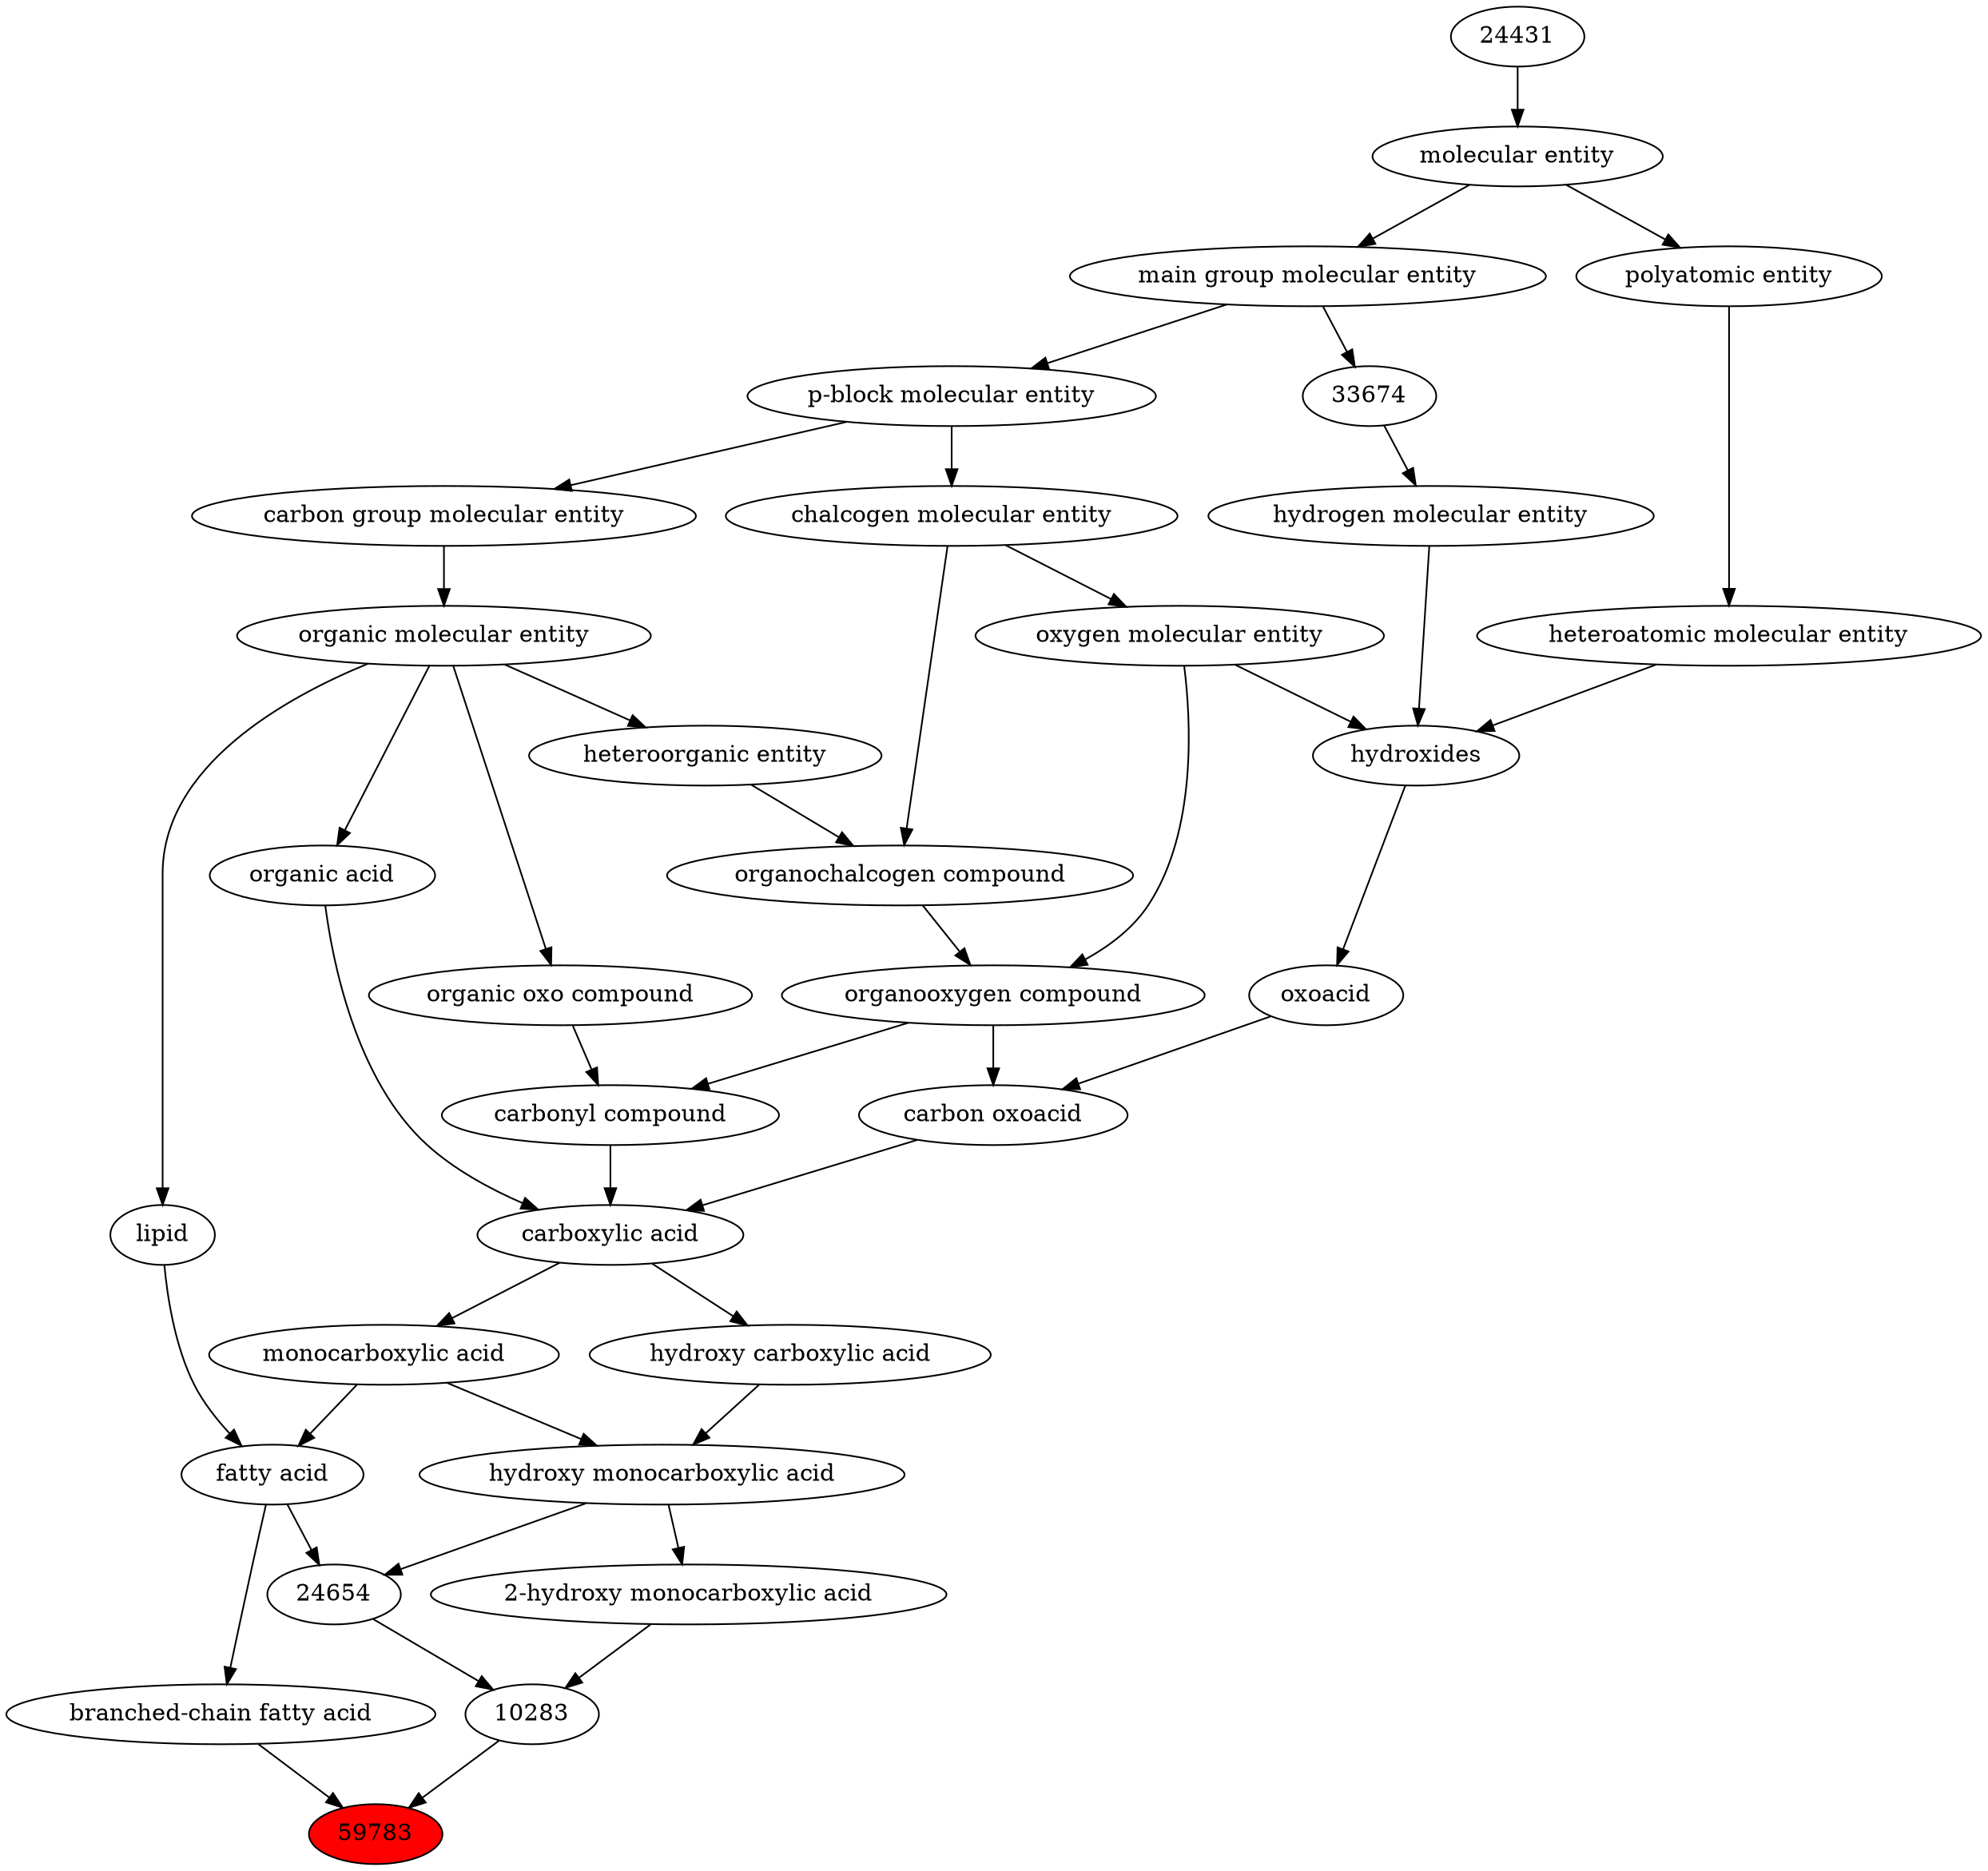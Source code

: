 digraph tree{ 
59783 [label="59783" fillcolor=red style=filled]
35819 -> 59783
10283 -> 59783
35819 [label="branched-chain fatty acid"]
35366 -> 35819
10283 [label="10283"]
24654 -> 10283
49302 -> 10283
35366 [label="fatty acid"]
25384 -> 35366
18059 -> 35366
24654 [label="24654"]
35868 -> 24654
35366 -> 24654
49302 [label="2-hydroxy monocarboxylic acid"]
35868 -> 49302
25384 [label="monocarboxylic acid"]
33575 -> 25384
18059 [label="lipid"]
50860 -> 18059
35868 [label="hydroxy monocarboxylic acid"]
25384 -> 35868
24669 -> 35868
33575 [label="carboxylic acid"]
36586 -> 33575
35605 -> 33575
64709 -> 33575
50860 [label="organic molecular entity"]
33582 -> 50860
24669 [label="hydroxy carboxylic acid"]
33575 -> 24669
36586 [label="carbonyl compound"]
36587 -> 36586
36963 -> 36586
35605 [label="carbon oxoacid"]
24833 -> 35605
36963 -> 35605
64709 [label="organic acid"]
50860 -> 64709
33582 [label="carbon group molecular entity"]
33675 -> 33582
36587 [label="organic oxo compound"]
50860 -> 36587
36963 [label="organooxygen compound"]
36962 -> 36963
25806 -> 36963
24833 [label="oxoacid"]
24651 -> 24833
33675 [label="p-block molecular entity"]
33579 -> 33675
36962 [label="organochalcogen compound"]
33285 -> 36962
33304 -> 36962
25806 [label="oxygen molecular entity"]
33304 -> 25806
24651 [label="hydroxides"]
25806 -> 24651
33608 -> 24651
37577 -> 24651
33579 [label="main group molecular entity"]
23367 -> 33579
33285 [label="heteroorganic entity"]
50860 -> 33285
33304 [label="chalcogen molecular entity"]
33675 -> 33304
33608 [label="hydrogen molecular entity"]
33674 -> 33608
37577 [label="heteroatomic molecular entity"]
36357 -> 37577
23367 [label="molecular entity"]
24431 -> 23367
33674 [label="33674"]
33579 -> 33674
36357 [label="polyatomic entity"]
23367 -> 36357
24431 [label="24431"]
}